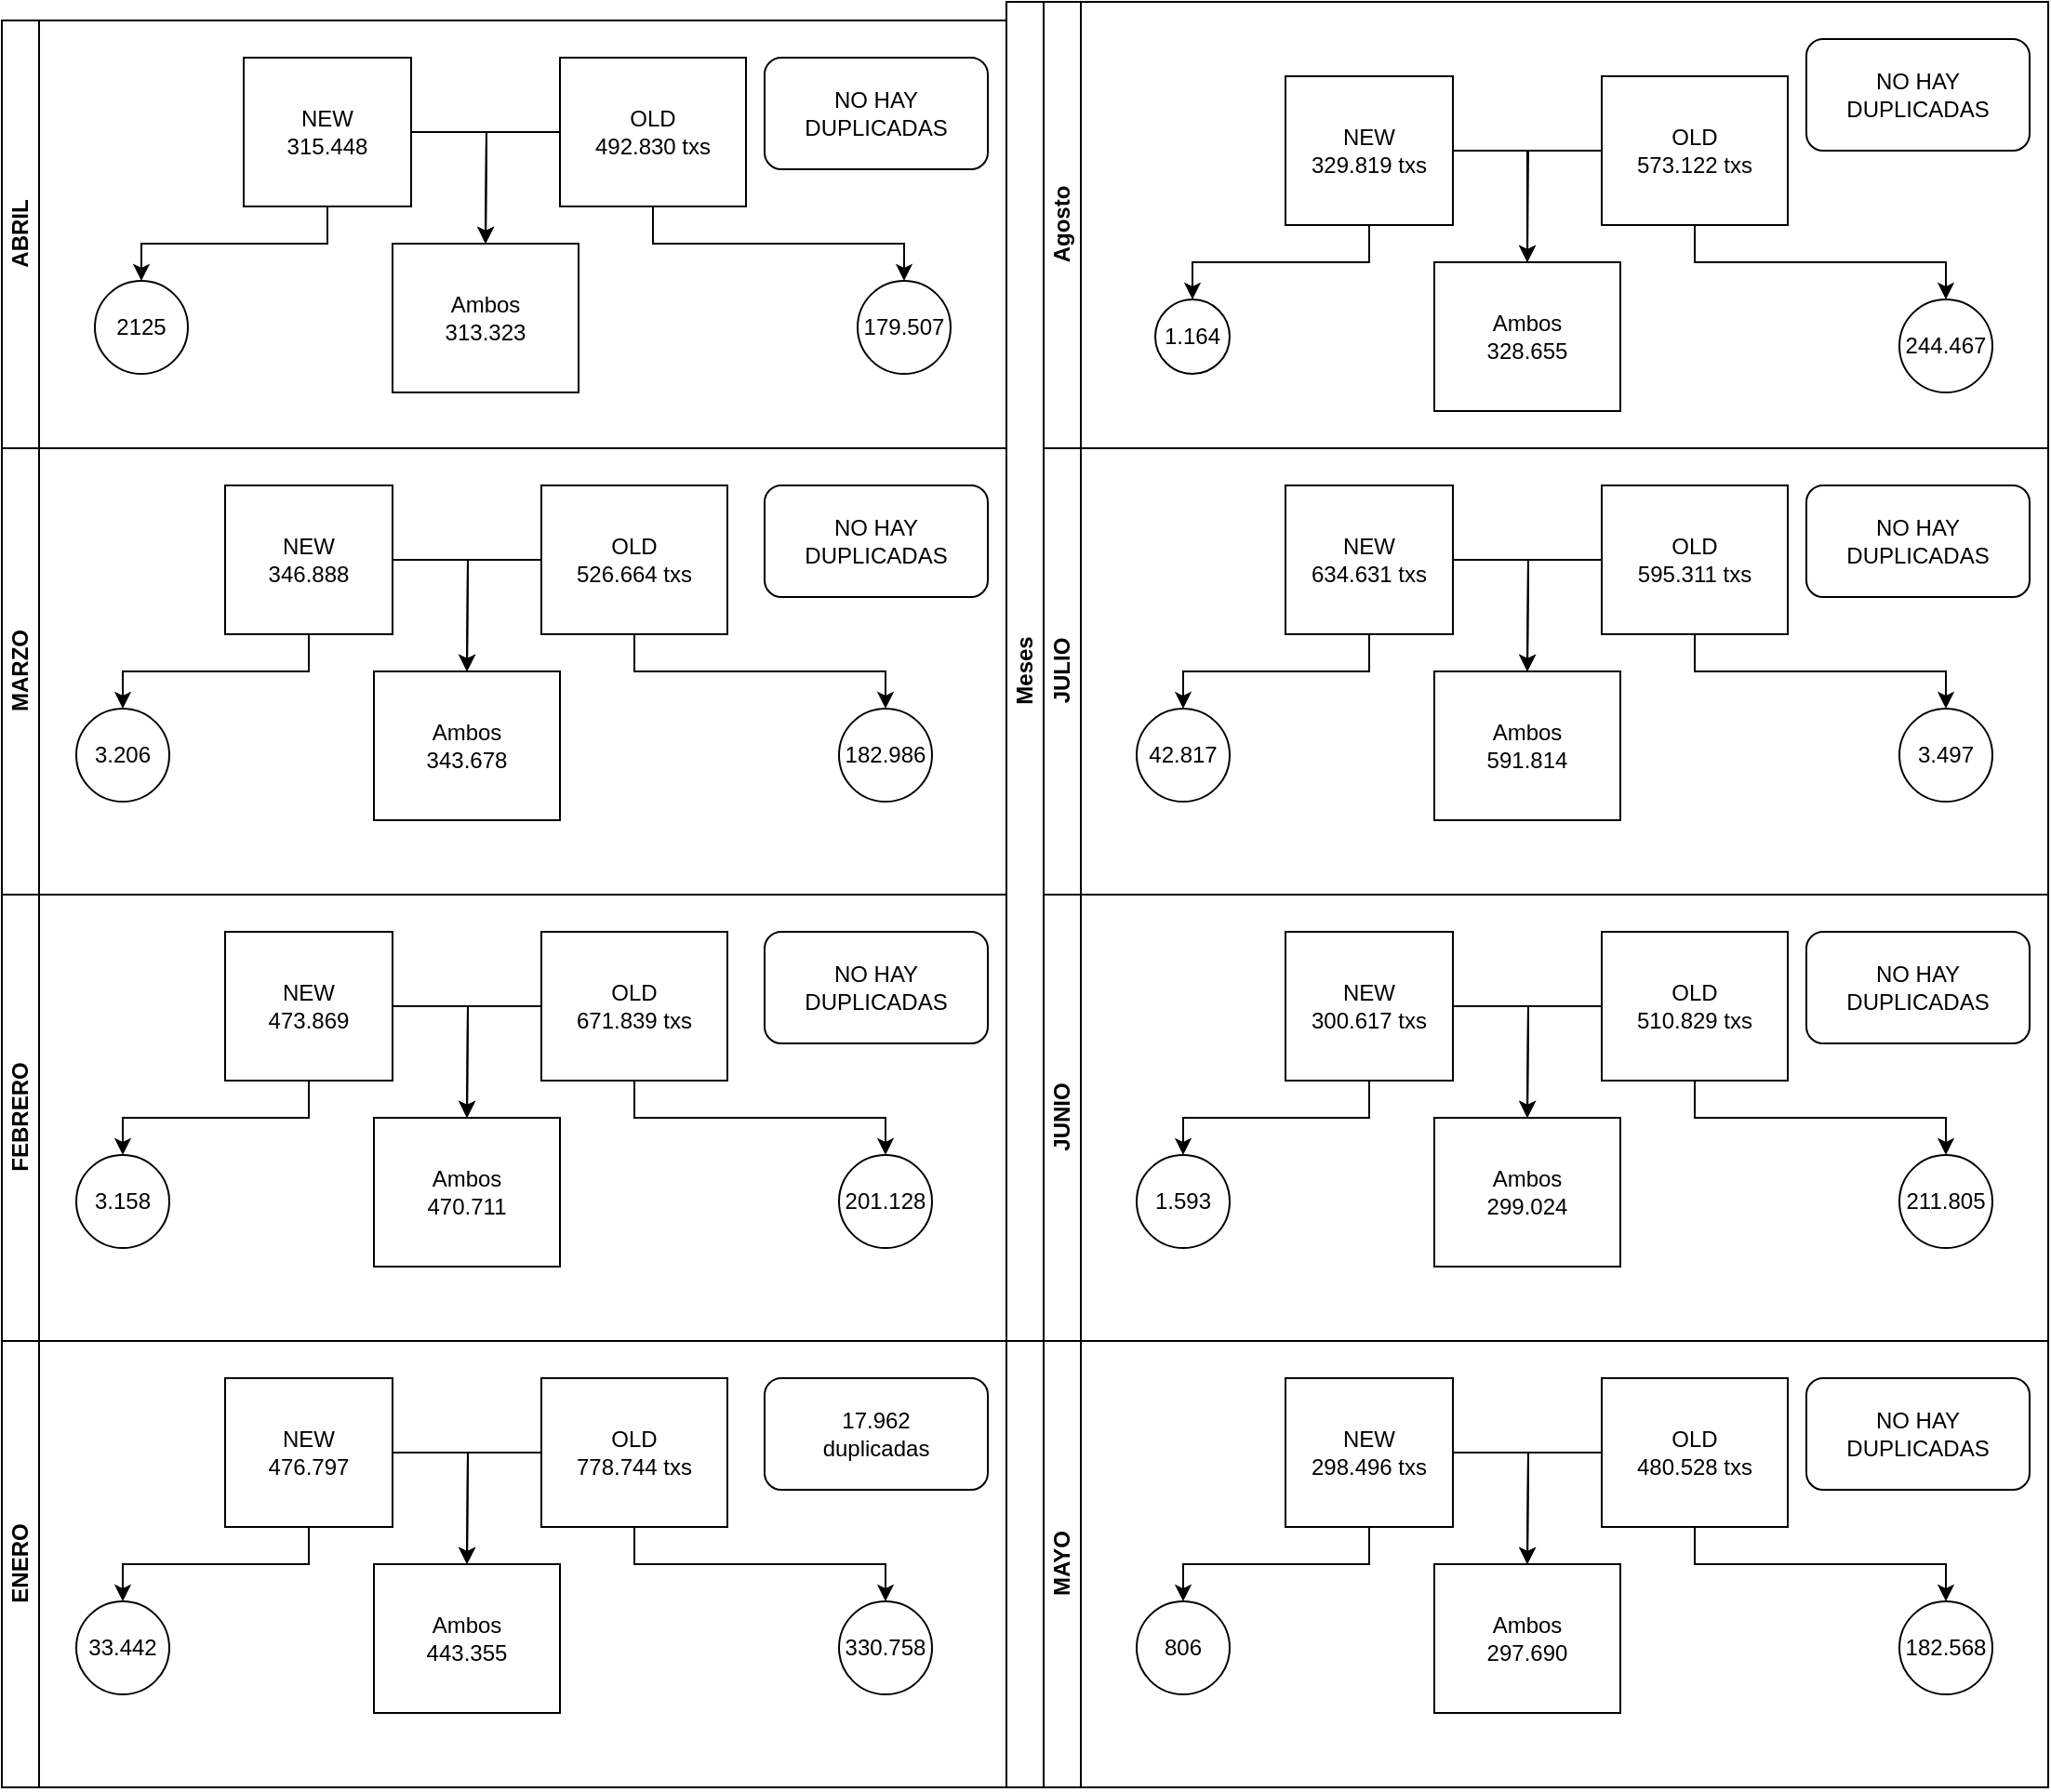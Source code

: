 <mxfile version="21.7.2" type="github">
  <diagram id="prtHgNgQTEPvFCAcTncT" name="Page-1">
    <mxGraphModel dx="1509" dy="320" grid="1" gridSize="10" guides="1" tooltips="1" connect="1" arrows="1" fold="1" page="1" pageScale="1" pageWidth="827" pageHeight="1169" math="0" shadow="0">
      <root>
        <mxCell id="0" />
        <mxCell id="1" parent="0" />
        <mxCell id="dNxyNK7c78bLwvsdeMH5-19" value="Meses" style="swimlane;html=1;childLayout=stackLayout;resizeParent=1;resizeParentMax=0;horizontal=0;startSize=20;horizontalStack=0;" parent="1" vertex="1">
          <mxGeometry x="120" y="120" width="560" height="720" as="geometry" />
        </mxCell>
        <mxCell id="dNxyNK7c78bLwvsdeMH5-20" value="Agosto" style="swimlane;html=1;startSize=20;horizontal=0;" parent="dNxyNK7c78bLwvsdeMH5-19" vertex="1">
          <mxGeometry x="20" width="540" height="240" as="geometry">
            <mxRectangle x="20" width="430" height="30" as="alternateBounds" />
          </mxGeometry>
        </mxCell>
        <mxCell id="dNxyNK7c78bLwvsdeMH5-23" value="1.164" style="ellipse;whiteSpace=wrap;html=1;" parent="dNxyNK7c78bLwvsdeMH5-20" vertex="1">
          <mxGeometry x="60" y="160" width="40" height="40" as="geometry" />
        </mxCell>
        <mxCell id="cmb3pofcOGrc_Z4E56Mk-3" style="edgeStyle=orthogonalEdgeStyle;rounded=0;orthogonalLoop=1;jettySize=auto;html=1;exitX=0.5;exitY=1;exitDx=0;exitDy=0;entryX=0.5;entryY=0;entryDx=0;entryDy=0;" edge="1" parent="dNxyNK7c78bLwvsdeMH5-20" source="dNxyNK7c78bLwvsdeMH5-24" target="dNxyNK7c78bLwvsdeMH5-23">
          <mxGeometry relative="1" as="geometry" />
        </mxCell>
        <mxCell id="cmb3pofcOGrc_Z4E56Mk-10" style="edgeStyle=orthogonalEdgeStyle;rounded=0;orthogonalLoop=1;jettySize=auto;html=1;exitX=1;exitY=0.5;exitDx=0;exitDy=0;entryX=0.5;entryY=0;entryDx=0;entryDy=0;" edge="1" parent="dNxyNK7c78bLwvsdeMH5-20" source="dNxyNK7c78bLwvsdeMH5-24" target="cmb3pofcOGrc_Z4E56Mk-6">
          <mxGeometry relative="1" as="geometry" />
        </mxCell>
        <mxCell id="dNxyNK7c78bLwvsdeMH5-24" value="NEW&lt;br&gt;329.819 txs" style="rounded=0;whiteSpace=wrap;html=1;fontFamily=Helvetica;fontSize=12;fontColor=#000000;align=center;" parent="dNxyNK7c78bLwvsdeMH5-20" vertex="1">
          <mxGeometry x="130" y="40" width="90" height="80" as="geometry" />
        </mxCell>
        <mxCell id="cmb3pofcOGrc_Z4E56Mk-5" style="edgeStyle=orthogonalEdgeStyle;rounded=0;orthogonalLoop=1;jettySize=auto;html=1;exitX=0.5;exitY=1;exitDx=0;exitDy=0;entryX=0.5;entryY=0;entryDx=0;entryDy=0;" edge="1" parent="dNxyNK7c78bLwvsdeMH5-20" source="dNxyNK7c78bLwvsdeMH5-30" target="dNxyNK7c78bLwvsdeMH5-32">
          <mxGeometry relative="1" as="geometry" />
        </mxCell>
        <mxCell id="cmb3pofcOGrc_Z4E56Mk-11" style="edgeStyle=orthogonalEdgeStyle;rounded=0;orthogonalLoop=1;jettySize=auto;html=1;exitX=0;exitY=0.5;exitDx=0;exitDy=0;" edge="1" parent="dNxyNK7c78bLwvsdeMH5-20" source="dNxyNK7c78bLwvsdeMH5-30">
          <mxGeometry relative="1" as="geometry">
            <mxPoint x="260" y="140" as="targetPoint" />
          </mxGeometry>
        </mxCell>
        <mxCell id="dNxyNK7c78bLwvsdeMH5-30" value="OLD&lt;br&gt;573.122 txs" style="rounded=0;whiteSpace=wrap;html=1;fontFamily=Helvetica;fontSize=12;fontColor=#000000;align=center;" parent="dNxyNK7c78bLwvsdeMH5-20" vertex="1">
          <mxGeometry x="300" y="40" width="100" height="80" as="geometry" />
        </mxCell>
        <mxCell id="dNxyNK7c78bLwvsdeMH5-32" value="244.467" style="ellipse;whiteSpace=wrap;html=1;" parent="dNxyNK7c78bLwvsdeMH5-20" vertex="1">
          <mxGeometry x="460" y="160" width="50" height="50" as="geometry" />
        </mxCell>
        <mxCell id="cmb3pofcOGrc_Z4E56Mk-6" value="Ambos&lt;br&gt;328.655" style="rounded=0;whiteSpace=wrap;html=1;fontFamily=Helvetica;fontSize=12;fontColor=#000000;align=center;" vertex="1" parent="dNxyNK7c78bLwvsdeMH5-20">
          <mxGeometry x="210" y="140" width="100" height="80" as="geometry" />
        </mxCell>
        <mxCell id="cmb3pofcOGrc_Z4E56Mk-22" value="NO HAY DUPLICADAS" style="rounded=1;whiteSpace=wrap;html=1;" vertex="1" parent="dNxyNK7c78bLwvsdeMH5-20">
          <mxGeometry x="410" y="20" width="120" height="60" as="geometry" />
        </mxCell>
        <mxCell id="dNxyNK7c78bLwvsdeMH5-21" value="JULIO&lt;br&gt;" style="swimlane;html=1;startSize=20;horizontal=0;" parent="dNxyNK7c78bLwvsdeMH5-19" vertex="1">
          <mxGeometry x="20" y="240" width="540" height="240" as="geometry" />
        </mxCell>
        <mxCell id="cmb3pofcOGrc_Z4E56Mk-13" value="42.817" style="ellipse;whiteSpace=wrap;html=1;" vertex="1" parent="dNxyNK7c78bLwvsdeMH5-21">
          <mxGeometry x="50" y="140" width="50" height="50" as="geometry" />
        </mxCell>
        <mxCell id="cmb3pofcOGrc_Z4E56Mk-14" style="edgeStyle=orthogonalEdgeStyle;rounded=0;orthogonalLoop=1;jettySize=auto;html=1;exitX=0.5;exitY=1;exitDx=0;exitDy=0;entryX=0.5;entryY=0;entryDx=0;entryDy=0;" edge="1" source="cmb3pofcOGrc_Z4E56Mk-16" target="cmb3pofcOGrc_Z4E56Mk-13" parent="dNxyNK7c78bLwvsdeMH5-21">
          <mxGeometry relative="1" as="geometry" />
        </mxCell>
        <mxCell id="cmb3pofcOGrc_Z4E56Mk-15" style="edgeStyle=orthogonalEdgeStyle;rounded=0;orthogonalLoop=1;jettySize=auto;html=1;exitX=1;exitY=0.5;exitDx=0;exitDy=0;entryX=0.5;entryY=0;entryDx=0;entryDy=0;" edge="1" source="cmb3pofcOGrc_Z4E56Mk-16" parent="dNxyNK7c78bLwvsdeMH5-21">
          <mxGeometry relative="1" as="geometry">
            <mxPoint x="260" y="120" as="targetPoint" />
          </mxGeometry>
        </mxCell>
        <mxCell id="cmb3pofcOGrc_Z4E56Mk-16" value="NEW&lt;br&gt;634.631 txs" style="rounded=0;whiteSpace=wrap;html=1;fontFamily=Helvetica;fontSize=12;fontColor=#000000;align=center;" vertex="1" parent="dNxyNK7c78bLwvsdeMH5-21">
          <mxGeometry x="130" y="20" width="90" height="80" as="geometry" />
        </mxCell>
        <mxCell id="cmb3pofcOGrc_Z4E56Mk-18" style="edgeStyle=orthogonalEdgeStyle;rounded=0;orthogonalLoop=1;jettySize=auto;html=1;exitX=0;exitY=0.5;exitDx=0;exitDy=0;" edge="1" source="cmb3pofcOGrc_Z4E56Mk-19" parent="dNxyNK7c78bLwvsdeMH5-21">
          <mxGeometry relative="1" as="geometry">
            <mxPoint x="260" y="120" as="targetPoint" />
          </mxGeometry>
        </mxCell>
        <mxCell id="cmb3pofcOGrc_Z4E56Mk-19" value="OLD&lt;br&gt;595.311 txs" style="rounded=0;whiteSpace=wrap;html=1;fontFamily=Helvetica;fontSize=12;fontColor=#000000;align=center;" vertex="1" parent="dNxyNK7c78bLwvsdeMH5-21">
          <mxGeometry x="300" y="20" width="100" height="80" as="geometry" />
        </mxCell>
        <mxCell id="cmb3pofcOGrc_Z4E56Mk-20" value="3.497" style="ellipse;whiteSpace=wrap;html=1;" vertex="1" parent="dNxyNK7c78bLwvsdeMH5-21">
          <mxGeometry x="460" y="140" width="50" height="50" as="geometry" />
        </mxCell>
        <mxCell id="cmb3pofcOGrc_Z4E56Mk-17" style="edgeStyle=orthogonalEdgeStyle;rounded=0;orthogonalLoop=1;jettySize=auto;html=1;exitX=0.5;exitY=1;exitDx=0;exitDy=0;entryX=0.5;entryY=0;entryDx=0;entryDy=0;" edge="1" source="cmb3pofcOGrc_Z4E56Mk-19" target="cmb3pofcOGrc_Z4E56Mk-20" parent="dNxyNK7c78bLwvsdeMH5-21">
          <mxGeometry relative="1" as="geometry" />
        </mxCell>
        <mxCell id="cmb3pofcOGrc_Z4E56Mk-23" value="NO HAY DUPLICADAS" style="rounded=1;whiteSpace=wrap;html=1;" vertex="1" parent="dNxyNK7c78bLwvsdeMH5-21">
          <mxGeometry x="410" y="20" width="120" height="60" as="geometry" />
        </mxCell>
        <mxCell id="cmb3pofcOGrc_Z4E56Mk-24" value="Ambos&lt;br&gt;591.814" style="rounded=0;whiteSpace=wrap;html=1;fontFamily=Helvetica;fontSize=12;fontColor=#000000;align=center;" vertex="1" parent="dNxyNK7c78bLwvsdeMH5-21">
          <mxGeometry x="210" y="120" width="100" height="80" as="geometry" />
        </mxCell>
        <mxCell id="dNxyNK7c78bLwvsdeMH5-22" value="JUNIO" style="swimlane;html=1;startSize=20;horizontal=0;" parent="dNxyNK7c78bLwvsdeMH5-19" vertex="1">
          <mxGeometry x="20" y="480" width="540" height="240" as="geometry" />
        </mxCell>
        <mxCell id="cmb3pofcOGrc_Z4E56Mk-25" value="1.593" style="ellipse;whiteSpace=wrap;html=1;" vertex="1" parent="dNxyNK7c78bLwvsdeMH5-22">
          <mxGeometry x="50" y="140" width="50" height="50" as="geometry" />
        </mxCell>
        <mxCell id="cmb3pofcOGrc_Z4E56Mk-26" style="edgeStyle=orthogonalEdgeStyle;rounded=0;orthogonalLoop=1;jettySize=auto;html=1;exitX=0.5;exitY=1;exitDx=0;exitDy=0;entryX=0.5;entryY=0;entryDx=0;entryDy=0;" edge="1" parent="dNxyNK7c78bLwvsdeMH5-22" source="cmb3pofcOGrc_Z4E56Mk-28" target="cmb3pofcOGrc_Z4E56Mk-25">
          <mxGeometry relative="1" as="geometry" />
        </mxCell>
        <mxCell id="cmb3pofcOGrc_Z4E56Mk-27" style="edgeStyle=orthogonalEdgeStyle;rounded=0;orthogonalLoop=1;jettySize=auto;html=1;exitX=1;exitY=0.5;exitDx=0;exitDy=0;entryX=0.5;entryY=0;entryDx=0;entryDy=0;" edge="1" parent="dNxyNK7c78bLwvsdeMH5-22" source="cmb3pofcOGrc_Z4E56Mk-28">
          <mxGeometry relative="1" as="geometry">
            <mxPoint x="260" y="120" as="targetPoint" />
          </mxGeometry>
        </mxCell>
        <mxCell id="cmb3pofcOGrc_Z4E56Mk-28" value="NEW&lt;br&gt;300.617 txs" style="rounded=0;whiteSpace=wrap;html=1;fontFamily=Helvetica;fontSize=12;fontColor=#000000;align=center;" vertex="1" parent="dNxyNK7c78bLwvsdeMH5-22">
          <mxGeometry x="130" y="20" width="90" height="80" as="geometry" />
        </mxCell>
        <mxCell id="cmb3pofcOGrc_Z4E56Mk-29" style="edgeStyle=orthogonalEdgeStyle;rounded=0;orthogonalLoop=1;jettySize=auto;html=1;exitX=0;exitY=0.5;exitDx=0;exitDy=0;" edge="1" parent="dNxyNK7c78bLwvsdeMH5-22" source="cmb3pofcOGrc_Z4E56Mk-30">
          <mxGeometry relative="1" as="geometry">
            <mxPoint x="260" y="120" as="targetPoint" />
          </mxGeometry>
        </mxCell>
        <mxCell id="cmb3pofcOGrc_Z4E56Mk-30" value="OLD&lt;br&gt;510.829 txs" style="rounded=0;whiteSpace=wrap;html=1;fontFamily=Helvetica;fontSize=12;fontColor=#000000;align=center;" vertex="1" parent="dNxyNK7c78bLwvsdeMH5-22">
          <mxGeometry x="300" y="20" width="100" height="80" as="geometry" />
        </mxCell>
        <mxCell id="cmb3pofcOGrc_Z4E56Mk-31" value="211.805" style="ellipse;whiteSpace=wrap;html=1;" vertex="1" parent="dNxyNK7c78bLwvsdeMH5-22">
          <mxGeometry x="460" y="140" width="50" height="50" as="geometry" />
        </mxCell>
        <mxCell id="cmb3pofcOGrc_Z4E56Mk-32" style="edgeStyle=orthogonalEdgeStyle;rounded=0;orthogonalLoop=1;jettySize=auto;html=1;exitX=0.5;exitY=1;exitDx=0;exitDy=0;entryX=0.5;entryY=0;entryDx=0;entryDy=0;" edge="1" parent="dNxyNK7c78bLwvsdeMH5-22" source="cmb3pofcOGrc_Z4E56Mk-30" target="cmb3pofcOGrc_Z4E56Mk-31">
          <mxGeometry relative="1" as="geometry" />
        </mxCell>
        <mxCell id="cmb3pofcOGrc_Z4E56Mk-33" value="NO HAY DUPLICADAS" style="rounded=1;whiteSpace=wrap;html=1;" vertex="1" parent="dNxyNK7c78bLwvsdeMH5-22">
          <mxGeometry x="410" y="20" width="120" height="60" as="geometry" />
        </mxCell>
        <mxCell id="cmb3pofcOGrc_Z4E56Mk-34" value="Ambos&lt;br&gt;299.024" style="rounded=0;whiteSpace=wrap;html=1;fontFamily=Helvetica;fontSize=12;fontColor=#000000;align=center;" vertex="1" parent="dNxyNK7c78bLwvsdeMH5-22">
          <mxGeometry x="210" y="120" width="100" height="80" as="geometry" />
        </mxCell>
        <mxCell id="cmb3pofcOGrc_Z4E56Mk-35" value="MAYO" style="swimlane;html=1;startSize=20;horizontal=0;" vertex="1" parent="1">
          <mxGeometry x="140" y="840" width="540" height="240" as="geometry" />
        </mxCell>
        <mxCell id="cmb3pofcOGrc_Z4E56Mk-36" value="806" style="ellipse;whiteSpace=wrap;html=1;" vertex="1" parent="cmb3pofcOGrc_Z4E56Mk-35">
          <mxGeometry x="50" y="140" width="50" height="50" as="geometry" />
        </mxCell>
        <mxCell id="cmb3pofcOGrc_Z4E56Mk-37" style="edgeStyle=orthogonalEdgeStyle;rounded=0;orthogonalLoop=1;jettySize=auto;html=1;exitX=0.5;exitY=1;exitDx=0;exitDy=0;entryX=0.5;entryY=0;entryDx=0;entryDy=0;" edge="1" parent="cmb3pofcOGrc_Z4E56Mk-35" source="cmb3pofcOGrc_Z4E56Mk-39" target="cmb3pofcOGrc_Z4E56Mk-36">
          <mxGeometry relative="1" as="geometry" />
        </mxCell>
        <mxCell id="cmb3pofcOGrc_Z4E56Mk-38" style="edgeStyle=orthogonalEdgeStyle;rounded=0;orthogonalLoop=1;jettySize=auto;html=1;exitX=1;exitY=0.5;exitDx=0;exitDy=0;entryX=0.5;entryY=0;entryDx=0;entryDy=0;" edge="1" parent="cmb3pofcOGrc_Z4E56Mk-35" source="cmb3pofcOGrc_Z4E56Mk-39">
          <mxGeometry relative="1" as="geometry">
            <mxPoint x="260" y="120" as="targetPoint" />
          </mxGeometry>
        </mxCell>
        <mxCell id="cmb3pofcOGrc_Z4E56Mk-39" value="NEW&lt;br&gt;298.496 txs" style="rounded=0;whiteSpace=wrap;html=1;fontFamily=Helvetica;fontSize=12;fontColor=#000000;align=center;" vertex="1" parent="cmb3pofcOGrc_Z4E56Mk-35">
          <mxGeometry x="130" y="20" width="90" height="80" as="geometry" />
        </mxCell>
        <mxCell id="cmb3pofcOGrc_Z4E56Mk-40" style="edgeStyle=orthogonalEdgeStyle;rounded=0;orthogonalLoop=1;jettySize=auto;html=1;exitX=0;exitY=0.5;exitDx=0;exitDy=0;" edge="1" parent="cmb3pofcOGrc_Z4E56Mk-35" source="cmb3pofcOGrc_Z4E56Mk-41">
          <mxGeometry relative="1" as="geometry">
            <mxPoint x="260" y="120" as="targetPoint" />
          </mxGeometry>
        </mxCell>
        <mxCell id="cmb3pofcOGrc_Z4E56Mk-41" value="OLD&lt;br&gt;480.528 txs" style="rounded=0;whiteSpace=wrap;html=1;fontFamily=Helvetica;fontSize=12;fontColor=#000000;align=center;" vertex="1" parent="cmb3pofcOGrc_Z4E56Mk-35">
          <mxGeometry x="300" y="20" width="100" height="80" as="geometry" />
        </mxCell>
        <mxCell id="cmb3pofcOGrc_Z4E56Mk-42" value="182.568" style="ellipse;whiteSpace=wrap;html=1;" vertex="1" parent="cmb3pofcOGrc_Z4E56Mk-35">
          <mxGeometry x="460" y="140" width="50" height="50" as="geometry" />
        </mxCell>
        <mxCell id="cmb3pofcOGrc_Z4E56Mk-43" style="edgeStyle=orthogonalEdgeStyle;rounded=0;orthogonalLoop=1;jettySize=auto;html=1;exitX=0.5;exitY=1;exitDx=0;exitDy=0;entryX=0.5;entryY=0;entryDx=0;entryDy=0;" edge="1" parent="cmb3pofcOGrc_Z4E56Mk-35" source="cmb3pofcOGrc_Z4E56Mk-41" target="cmb3pofcOGrc_Z4E56Mk-42">
          <mxGeometry relative="1" as="geometry" />
        </mxCell>
        <mxCell id="cmb3pofcOGrc_Z4E56Mk-44" value="NO HAY DUPLICADAS" style="rounded=1;whiteSpace=wrap;html=1;" vertex="1" parent="cmb3pofcOGrc_Z4E56Mk-35">
          <mxGeometry x="410" y="20" width="120" height="60" as="geometry" />
        </mxCell>
        <mxCell id="cmb3pofcOGrc_Z4E56Mk-45" value="Ambos&lt;br&gt;297.690" style="rounded=0;whiteSpace=wrap;html=1;fontFamily=Helvetica;fontSize=12;fontColor=#000000;align=center;" vertex="1" parent="cmb3pofcOGrc_Z4E56Mk-35">
          <mxGeometry x="210" y="120" width="100" height="80" as="geometry" />
        </mxCell>
        <mxCell id="cmb3pofcOGrc_Z4E56Mk-46" value="ABRIL" style="swimlane;html=1;startSize=20;horizontal=0;" vertex="1" parent="1">
          <mxGeometry x="-420" y="130" width="540" height="230" as="geometry" />
        </mxCell>
        <mxCell id="cmb3pofcOGrc_Z4E56Mk-47" value="2125" style="ellipse;whiteSpace=wrap;html=1;" vertex="1" parent="cmb3pofcOGrc_Z4E56Mk-46">
          <mxGeometry x="50" y="140" width="50" height="50" as="geometry" />
        </mxCell>
        <mxCell id="cmb3pofcOGrc_Z4E56Mk-48" style="edgeStyle=orthogonalEdgeStyle;rounded=0;orthogonalLoop=1;jettySize=auto;html=1;exitX=0.5;exitY=1;exitDx=0;exitDy=0;entryX=0.5;entryY=0;entryDx=0;entryDy=0;" edge="1" parent="cmb3pofcOGrc_Z4E56Mk-46" source="cmb3pofcOGrc_Z4E56Mk-50" target="cmb3pofcOGrc_Z4E56Mk-47">
          <mxGeometry relative="1" as="geometry" />
        </mxCell>
        <mxCell id="cmb3pofcOGrc_Z4E56Mk-49" style="edgeStyle=orthogonalEdgeStyle;rounded=0;orthogonalLoop=1;jettySize=auto;html=1;exitX=1;exitY=0.5;exitDx=0;exitDy=0;entryX=0.5;entryY=0;entryDx=0;entryDy=0;" edge="1" parent="cmb3pofcOGrc_Z4E56Mk-46" source="cmb3pofcOGrc_Z4E56Mk-50">
          <mxGeometry relative="1" as="geometry">
            <mxPoint x="260" y="120" as="targetPoint" />
          </mxGeometry>
        </mxCell>
        <mxCell id="cmb3pofcOGrc_Z4E56Mk-50" value="NEW&lt;br&gt;315.448" style="rounded=0;whiteSpace=wrap;html=1;fontFamily=Helvetica;fontSize=12;fontColor=#000000;align=center;" vertex="1" parent="cmb3pofcOGrc_Z4E56Mk-46">
          <mxGeometry x="130" y="20" width="90" height="80" as="geometry" />
        </mxCell>
        <mxCell id="cmb3pofcOGrc_Z4E56Mk-51" style="edgeStyle=orthogonalEdgeStyle;rounded=0;orthogonalLoop=1;jettySize=auto;html=1;exitX=0;exitY=0.5;exitDx=0;exitDy=0;" edge="1" parent="cmb3pofcOGrc_Z4E56Mk-46" source="cmb3pofcOGrc_Z4E56Mk-52">
          <mxGeometry relative="1" as="geometry">
            <mxPoint x="260" y="120" as="targetPoint" />
          </mxGeometry>
        </mxCell>
        <mxCell id="cmb3pofcOGrc_Z4E56Mk-52" value="OLD&lt;br&gt;492.830 txs" style="rounded=0;whiteSpace=wrap;html=1;fontFamily=Helvetica;fontSize=12;fontColor=#000000;align=center;" vertex="1" parent="cmb3pofcOGrc_Z4E56Mk-46">
          <mxGeometry x="300" y="20" width="100" height="80" as="geometry" />
        </mxCell>
        <mxCell id="cmb3pofcOGrc_Z4E56Mk-53" value="179.507" style="ellipse;whiteSpace=wrap;html=1;" vertex="1" parent="cmb3pofcOGrc_Z4E56Mk-46">
          <mxGeometry x="460" y="140" width="50" height="50" as="geometry" />
        </mxCell>
        <mxCell id="cmb3pofcOGrc_Z4E56Mk-54" style="edgeStyle=orthogonalEdgeStyle;rounded=0;orthogonalLoop=1;jettySize=auto;html=1;exitX=0.5;exitY=1;exitDx=0;exitDy=0;entryX=0.5;entryY=0;entryDx=0;entryDy=0;" edge="1" parent="cmb3pofcOGrc_Z4E56Mk-46" source="cmb3pofcOGrc_Z4E56Mk-52" target="cmb3pofcOGrc_Z4E56Mk-53">
          <mxGeometry relative="1" as="geometry" />
        </mxCell>
        <mxCell id="cmb3pofcOGrc_Z4E56Mk-55" value="NO HAY DUPLICADAS" style="rounded=1;whiteSpace=wrap;html=1;" vertex="1" parent="cmb3pofcOGrc_Z4E56Mk-46">
          <mxGeometry x="410" y="20" width="120" height="60" as="geometry" />
        </mxCell>
        <mxCell id="cmb3pofcOGrc_Z4E56Mk-56" value="Ambos&lt;br&gt;313.323" style="rounded=0;whiteSpace=wrap;html=1;fontFamily=Helvetica;fontSize=12;fontColor=#000000;align=center;" vertex="1" parent="cmb3pofcOGrc_Z4E56Mk-46">
          <mxGeometry x="210" y="120" width="100" height="80" as="geometry" />
        </mxCell>
        <mxCell id="cmb3pofcOGrc_Z4E56Mk-57" value="MARZO" style="swimlane;html=1;startSize=20;horizontal=0;" vertex="1" parent="1">
          <mxGeometry x="-420" y="360" width="540" height="240" as="geometry">
            <mxRectangle x="-420" y="120" width="40" height="70" as="alternateBounds" />
          </mxGeometry>
        </mxCell>
        <mxCell id="cmb3pofcOGrc_Z4E56Mk-58" value="3.206" style="ellipse;whiteSpace=wrap;html=1;" vertex="1" parent="cmb3pofcOGrc_Z4E56Mk-57">
          <mxGeometry x="40" y="140" width="50" height="50" as="geometry" />
        </mxCell>
        <mxCell id="cmb3pofcOGrc_Z4E56Mk-59" style="edgeStyle=orthogonalEdgeStyle;rounded=0;orthogonalLoop=1;jettySize=auto;html=1;exitX=0.5;exitY=1;exitDx=0;exitDy=0;entryX=0.5;entryY=0;entryDx=0;entryDy=0;" edge="1" parent="cmb3pofcOGrc_Z4E56Mk-57" source="cmb3pofcOGrc_Z4E56Mk-61" target="cmb3pofcOGrc_Z4E56Mk-58">
          <mxGeometry relative="1" as="geometry" />
        </mxCell>
        <mxCell id="cmb3pofcOGrc_Z4E56Mk-60" style="edgeStyle=orthogonalEdgeStyle;rounded=0;orthogonalLoop=1;jettySize=auto;html=1;exitX=1;exitY=0.5;exitDx=0;exitDy=0;entryX=0.5;entryY=0;entryDx=0;entryDy=0;" edge="1" parent="cmb3pofcOGrc_Z4E56Mk-57" source="cmb3pofcOGrc_Z4E56Mk-61">
          <mxGeometry relative="1" as="geometry">
            <mxPoint x="250" y="120" as="targetPoint" />
          </mxGeometry>
        </mxCell>
        <mxCell id="cmb3pofcOGrc_Z4E56Mk-61" value="NEW&lt;br&gt;346.888" style="rounded=0;whiteSpace=wrap;html=1;fontFamily=Helvetica;fontSize=12;fontColor=#000000;align=center;" vertex="1" parent="cmb3pofcOGrc_Z4E56Mk-57">
          <mxGeometry x="120" y="20" width="90" height="80" as="geometry" />
        </mxCell>
        <mxCell id="cmb3pofcOGrc_Z4E56Mk-62" style="edgeStyle=orthogonalEdgeStyle;rounded=0;orthogonalLoop=1;jettySize=auto;html=1;exitX=0;exitY=0.5;exitDx=0;exitDy=0;" edge="1" parent="cmb3pofcOGrc_Z4E56Mk-57" source="cmb3pofcOGrc_Z4E56Mk-63">
          <mxGeometry relative="1" as="geometry">
            <mxPoint x="250" y="120" as="targetPoint" />
          </mxGeometry>
        </mxCell>
        <mxCell id="cmb3pofcOGrc_Z4E56Mk-63" value="OLD&lt;br&gt;526.664 txs" style="rounded=0;whiteSpace=wrap;html=1;fontFamily=Helvetica;fontSize=12;fontColor=#000000;align=center;" vertex="1" parent="cmb3pofcOGrc_Z4E56Mk-57">
          <mxGeometry x="290" y="20" width="100" height="80" as="geometry" />
        </mxCell>
        <mxCell id="cmb3pofcOGrc_Z4E56Mk-64" value="182.986" style="ellipse;whiteSpace=wrap;html=1;" vertex="1" parent="cmb3pofcOGrc_Z4E56Mk-57">
          <mxGeometry x="450" y="140" width="50" height="50" as="geometry" />
        </mxCell>
        <mxCell id="cmb3pofcOGrc_Z4E56Mk-65" style="edgeStyle=orthogonalEdgeStyle;rounded=0;orthogonalLoop=1;jettySize=auto;html=1;exitX=0.5;exitY=1;exitDx=0;exitDy=0;entryX=0.5;entryY=0;entryDx=0;entryDy=0;" edge="1" parent="cmb3pofcOGrc_Z4E56Mk-57" source="cmb3pofcOGrc_Z4E56Mk-63" target="cmb3pofcOGrc_Z4E56Mk-64">
          <mxGeometry relative="1" as="geometry" />
        </mxCell>
        <mxCell id="cmb3pofcOGrc_Z4E56Mk-66" value="NO HAY DUPLICADAS" style="rounded=1;whiteSpace=wrap;html=1;" vertex="1" parent="cmb3pofcOGrc_Z4E56Mk-57">
          <mxGeometry x="410" y="20" width="120" height="60" as="geometry" />
        </mxCell>
        <mxCell id="cmb3pofcOGrc_Z4E56Mk-67" value="Ambos&lt;br&gt;343.678" style="rounded=0;whiteSpace=wrap;html=1;fontFamily=Helvetica;fontSize=12;fontColor=#000000;align=center;" vertex="1" parent="cmb3pofcOGrc_Z4E56Mk-57">
          <mxGeometry x="200" y="120" width="100" height="80" as="geometry" />
        </mxCell>
        <mxCell id="cmb3pofcOGrc_Z4E56Mk-68" value="FEBRERO" style="swimlane;html=1;startSize=20;horizontal=0;" vertex="1" parent="1">
          <mxGeometry x="-420" y="600" width="540" height="240" as="geometry">
            <mxRectangle x="-420" y="120" width="40" height="70" as="alternateBounds" />
          </mxGeometry>
        </mxCell>
        <mxCell id="cmb3pofcOGrc_Z4E56Mk-69" value="3.158" style="ellipse;whiteSpace=wrap;html=1;" vertex="1" parent="cmb3pofcOGrc_Z4E56Mk-68">
          <mxGeometry x="40" y="140" width="50" height="50" as="geometry" />
        </mxCell>
        <mxCell id="cmb3pofcOGrc_Z4E56Mk-70" style="edgeStyle=orthogonalEdgeStyle;rounded=0;orthogonalLoop=1;jettySize=auto;html=1;exitX=0.5;exitY=1;exitDx=0;exitDy=0;entryX=0.5;entryY=0;entryDx=0;entryDy=0;" edge="1" parent="cmb3pofcOGrc_Z4E56Mk-68" source="cmb3pofcOGrc_Z4E56Mk-72" target="cmb3pofcOGrc_Z4E56Mk-69">
          <mxGeometry relative="1" as="geometry" />
        </mxCell>
        <mxCell id="cmb3pofcOGrc_Z4E56Mk-71" style="edgeStyle=orthogonalEdgeStyle;rounded=0;orthogonalLoop=1;jettySize=auto;html=1;exitX=1;exitY=0.5;exitDx=0;exitDy=0;entryX=0.5;entryY=0;entryDx=0;entryDy=0;" edge="1" parent="cmb3pofcOGrc_Z4E56Mk-68" source="cmb3pofcOGrc_Z4E56Mk-72">
          <mxGeometry relative="1" as="geometry">
            <mxPoint x="250" y="120" as="targetPoint" />
          </mxGeometry>
        </mxCell>
        <mxCell id="cmb3pofcOGrc_Z4E56Mk-72" value="NEW&lt;br&gt;473.869" style="rounded=0;whiteSpace=wrap;html=1;fontFamily=Helvetica;fontSize=12;fontColor=#000000;align=center;" vertex="1" parent="cmb3pofcOGrc_Z4E56Mk-68">
          <mxGeometry x="120" y="20" width="90" height="80" as="geometry" />
        </mxCell>
        <mxCell id="cmb3pofcOGrc_Z4E56Mk-73" style="edgeStyle=orthogonalEdgeStyle;rounded=0;orthogonalLoop=1;jettySize=auto;html=1;exitX=0;exitY=0.5;exitDx=0;exitDy=0;" edge="1" parent="cmb3pofcOGrc_Z4E56Mk-68" source="cmb3pofcOGrc_Z4E56Mk-74">
          <mxGeometry relative="1" as="geometry">
            <mxPoint x="250" y="120" as="targetPoint" />
          </mxGeometry>
        </mxCell>
        <mxCell id="cmb3pofcOGrc_Z4E56Mk-74" value="OLD&lt;br&gt;671.839 txs" style="rounded=0;whiteSpace=wrap;html=1;fontFamily=Helvetica;fontSize=12;fontColor=#000000;align=center;" vertex="1" parent="cmb3pofcOGrc_Z4E56Mk-68">
          <mxGeometry x="290" y="20" width="100" height="80" as="geometry" />
        </mxCell>
        <mxCell id="cmb3pofcOGrc_Z4E56Mk-75" value="201.128" style="ellipse;whiteSpace=wrap;html=1;" vertex="1" parent="cmb3pofcOGrc_Z4E56Mk-68">
          <mxGeometry x="450" y="140" width="50" height="50" as="geometry" />
        </mxCell>
        <mxCell id="cmb3pofcOGrc_Z4E56Mk-76" style="edgeStyle=orthogonalEdgeStyle;rounded=0;orthogonalLoop=1;jettySize=auto;html=1;exitX=0.5;exitY=1;exitDx=0;exitDy=0;entryX=0.5;entryY=0;entryDx=0;entryDy=0;" edge="1" parent="cmb3pofcOGrc_Z4E56Mk-68" source="cmb3pofcOGrc_Z4E56Mk-74" target="cmb3pofcOGrc_Z4E56Mk-75">
          <mxGeometry relative="1" as="geometry" />
        </mxCell>
        <mxCell id="cmb3pofcOGrc_Z4E56Mk-77" value="NO HAY DUPLICADAS" style="rounded=1;whiteSpace=wrap;html=1;" vertex="1" parent="cmb3pofcOGrc_Z4E56Mk-68">
          <mxGeometry x="410" y="20" width="120" height="60" as="geometry" />
        </mxCell>
        <mxCell id="cmb3pofcOGrc_Z4E56Mk-78" value="Ambos&lt;br&gt;470.711" style="rounded=0;whiteSpace=wrap;html=1;fontFamily=Helvetica;fontSize=12;fontColor=#000000;align=center;" vertex="1" parent="cmb3pofcOGrc_Z4E56Mk-68">
          <mxGeometry x="200" y="120" width="100" height="80" as="geometry" />
        </mxCell>
        <mxCell id="cmb3pofcOGrc_Z4E56Mk-79" value="ENERO" style="swimlane;html=1;startSize=20;horizontal=0;" vertex="1" parent="1">
          <mxGeometry x="-420" y="840" width="540" height="240" as="geometry">
            <mxRectangle x="-420" y="120" width="40" height="70" as="alternateBounds" />
          </mxGeometry>
        </mxCell>
        <mxCell id="cmb3pofcOGrc_Z4E56Mk-80" value="33.442" style="ellipse;whiteSpace=wrap;html=1;" vertex="1" parent="cmb3pofcOGrc_Z4E56Mk-79">
          <mxGeometry x="40" y="140" width="50" height="50" as="geometry" />
        </mxCell>
        <mxCell id="cmb3pofcOGrc_Z4E56Mk-81" style="edgeStyle=orthogonalEdgeStyle;rounded=0;orthogonalLoop=1;jettySize=auto;html=1;exitX=0.5;exitY=1;exitDx=0;exitDy=0;entryX=0.5;entryY=0;entryDx=0;entryDy=0;" edge="1" parent="cmb3pofcOGrc_Z4E56Mk-79" source="cmb3pofcOGrc_Z4E56Mk-83" target="cmb3pofcOGrc_Z4E56Mk-80">
          <mxGeometry relative="1" as="geometry" />
        </mxCell>
        <mxCell id="cmb3pofcOGrc_Z4E56Mk-82" style="edgeStyle=orthogonalEdgeStyle;rounded=0;orthogonalLoop=1;jettySize=auto;html=1;exitX=1;exitY=0.5;exitDx=0;exitDy=0;entryX=0.5;entryY=0;entryDx=0;entryDy=0;" edge="1" parent="cmb3pofcOGrc_Z4E56Mk-79" source="cmb3pofcOGrc_Z4E56Mk-83">
          <mxGeometry relative="1" as="geometry">
            <mxPoint x="250" y="120" as="targetPoint" />
          </mxGeometry>
        </mxCell>
        <mxCell id="cmb3pofcOGrc_Z4E56Mk-83" value="NEW&lt;br&gt;476.797" style="rounded=0;whiteSpace=wrap;html=1;fontFamily=Helvetica;fontSize=12;fontColor=#000000;align=center;" vertex="1" parent="cmb3pofcOGrc_Z4E56Mk-79">
          <mxGeometry x="120" y="20" width="90" height="80" as="geometry" />
        </mxCell>
        <mxCell id="cmb3pofcOGrc_Z4E56Mk-84" style="edgeStyle=orthogonalEdgeStyle;rounded=0;orthogonalLoop=1;jettySize=auto;html=1;exitX=0;exitY=0.5;exitDx=0;exitDy=0;" edge="1" parent="cmb3pofcOGrc_Z4E56Mk-79" source="cmb3pofcOGrc_Z4E56Mk-85">
          <mxGeometry relative="1" as="geometry">
            <mxPoint x="250" y="120" as="targetPoint" />
          </mxGeometry>
        </mxCell>
        <mxCell id="cmb3pofcOGrc_Z4E56Mk-85" value="OLD&lt;br&gt;778.744&amp;nbsp;txs" style="rounded=0;whiteSpace=wrap;html=1;fontFamily=Helvetica;fontSize=12;fontColor=#000000;align=center;" vertex="1" parent="cmb3pofcOGrc_Z4E56Mk-79">
          <mxGeometry x="290" y="20" width="100" height="80" as="geometry" />
        </mxCell>
        <mxCell id="cmb3pofcOGrc_Z4E56Mk-86" value="330.758" style="ellipse;whiteSpace=wrap;html=1;" vertex="1" parent="cmb3pofcOGrc_Z4E56Mk-79">
          <mxGeometry x="450" y="140" width="50" height="50" as="geometry" />
        </mxCell>
        <mxCell id="cmb3pofcOGrc_Z4E56Mk-87" style="edgeStyle=orthogonalEdgeStyle;rounded=0;orthogonalLoop=1;jettySize=auto;html=1;exitX=0.5;exitY=1;exitDx=0;exitDy=0;entryX=0.5;entryY=0;entryDx=0;entryDy=0;" edge="1" parent="cmb3pofcOGrc_Z4E56Mk-79" source="cmb3pofcOGrc_Z4E56Mk-85" target="cmb3pofcOGrc_Z4E56Mk-86">
          <mxGeometry relative="1" as="geometry" />
        </mxCell>
        <mxCell id="cmb3pofcOGrc_Z4E56Mk-88" value="17.962&lt;br&gt;duplicadas" style="rounded=1;whiteSpace=wrap;html=1;" vertex="1" parent="cmb3pofcOGrc_Z4E56Mk-79">
          <mxGeometry x="410" y="20" width="120" height="60" as="geometry" />
        </mxCell>
        <mxCell id="cmb3pofcOGrc_Z4E56Mk-89" value="Ambos&lt;br&gt;443.355" style="rounded=0;whiteSpace=wrap;html=1;fontFamily=Helvetica;fontSize=12;fontColor=#000000;align=center;" vertex="1" parent="cmb3pofcOGrc_Z4E56Mk-79">
          <mxGeometry x="200" y="120" width="100" height="80" as="geometry" />
        </mxCell>
        <mxCell id="cmb3pofcOGrc_Z4E56Mk-92" value="" style="endArrow=none;html=1;rounded=0;exitX=0;exitY=1;exitDx=0;exitDy=0;entryX=1;entryY=1;entryDx=0;entryDy=0;" edge="1" parent="1" source="cmb3pofcOGrc_Z4E56Mk-35" target="cmb3pofcOGrc_Z4E56Mk-79">
          <mxGeometry width="50" height="50" relative="1" as="geometry">
            <mxPoint x="-10" y="920" as="sourcePoint" />
            <mxPoint x="40" y="870" as="targetPoint" />
          </mxGeometry>
        </mxCell>
      </root>
    </mxGraphModel>
  </diagram>
</mxfile>
